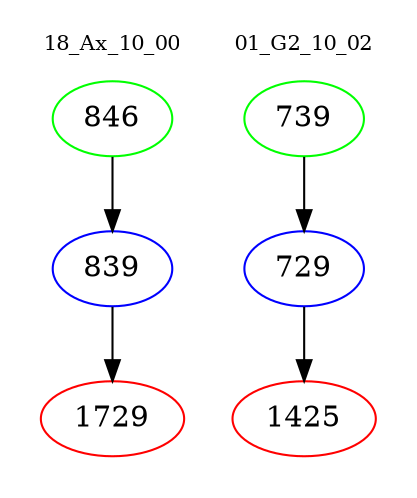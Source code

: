 digraph{
subgraph cluster_0 {
color = white
label = "18_Ax_10_00";
fontsize=10;
T0_846 [label="846", color="green"]
T0_846 -> T0_839 [color="black"]
T0_839 [label="839", color="blue"]
T0_839 -> T0_1729 [color="black"]
T0_1729 [label="1729", color="red"]
}
subgraph cluster_1 {
color = white
label = "01_G2_10_02";
fontsize=10;
T1_739 [label="739", color="green"]
T1_739 -> T1_729 [color="black"]
T1_729 [label="729", color="blue"]
T1_729 -> T1_1425 [color="black"]
T1_1425 [label="1425", color="red"]
}
}
